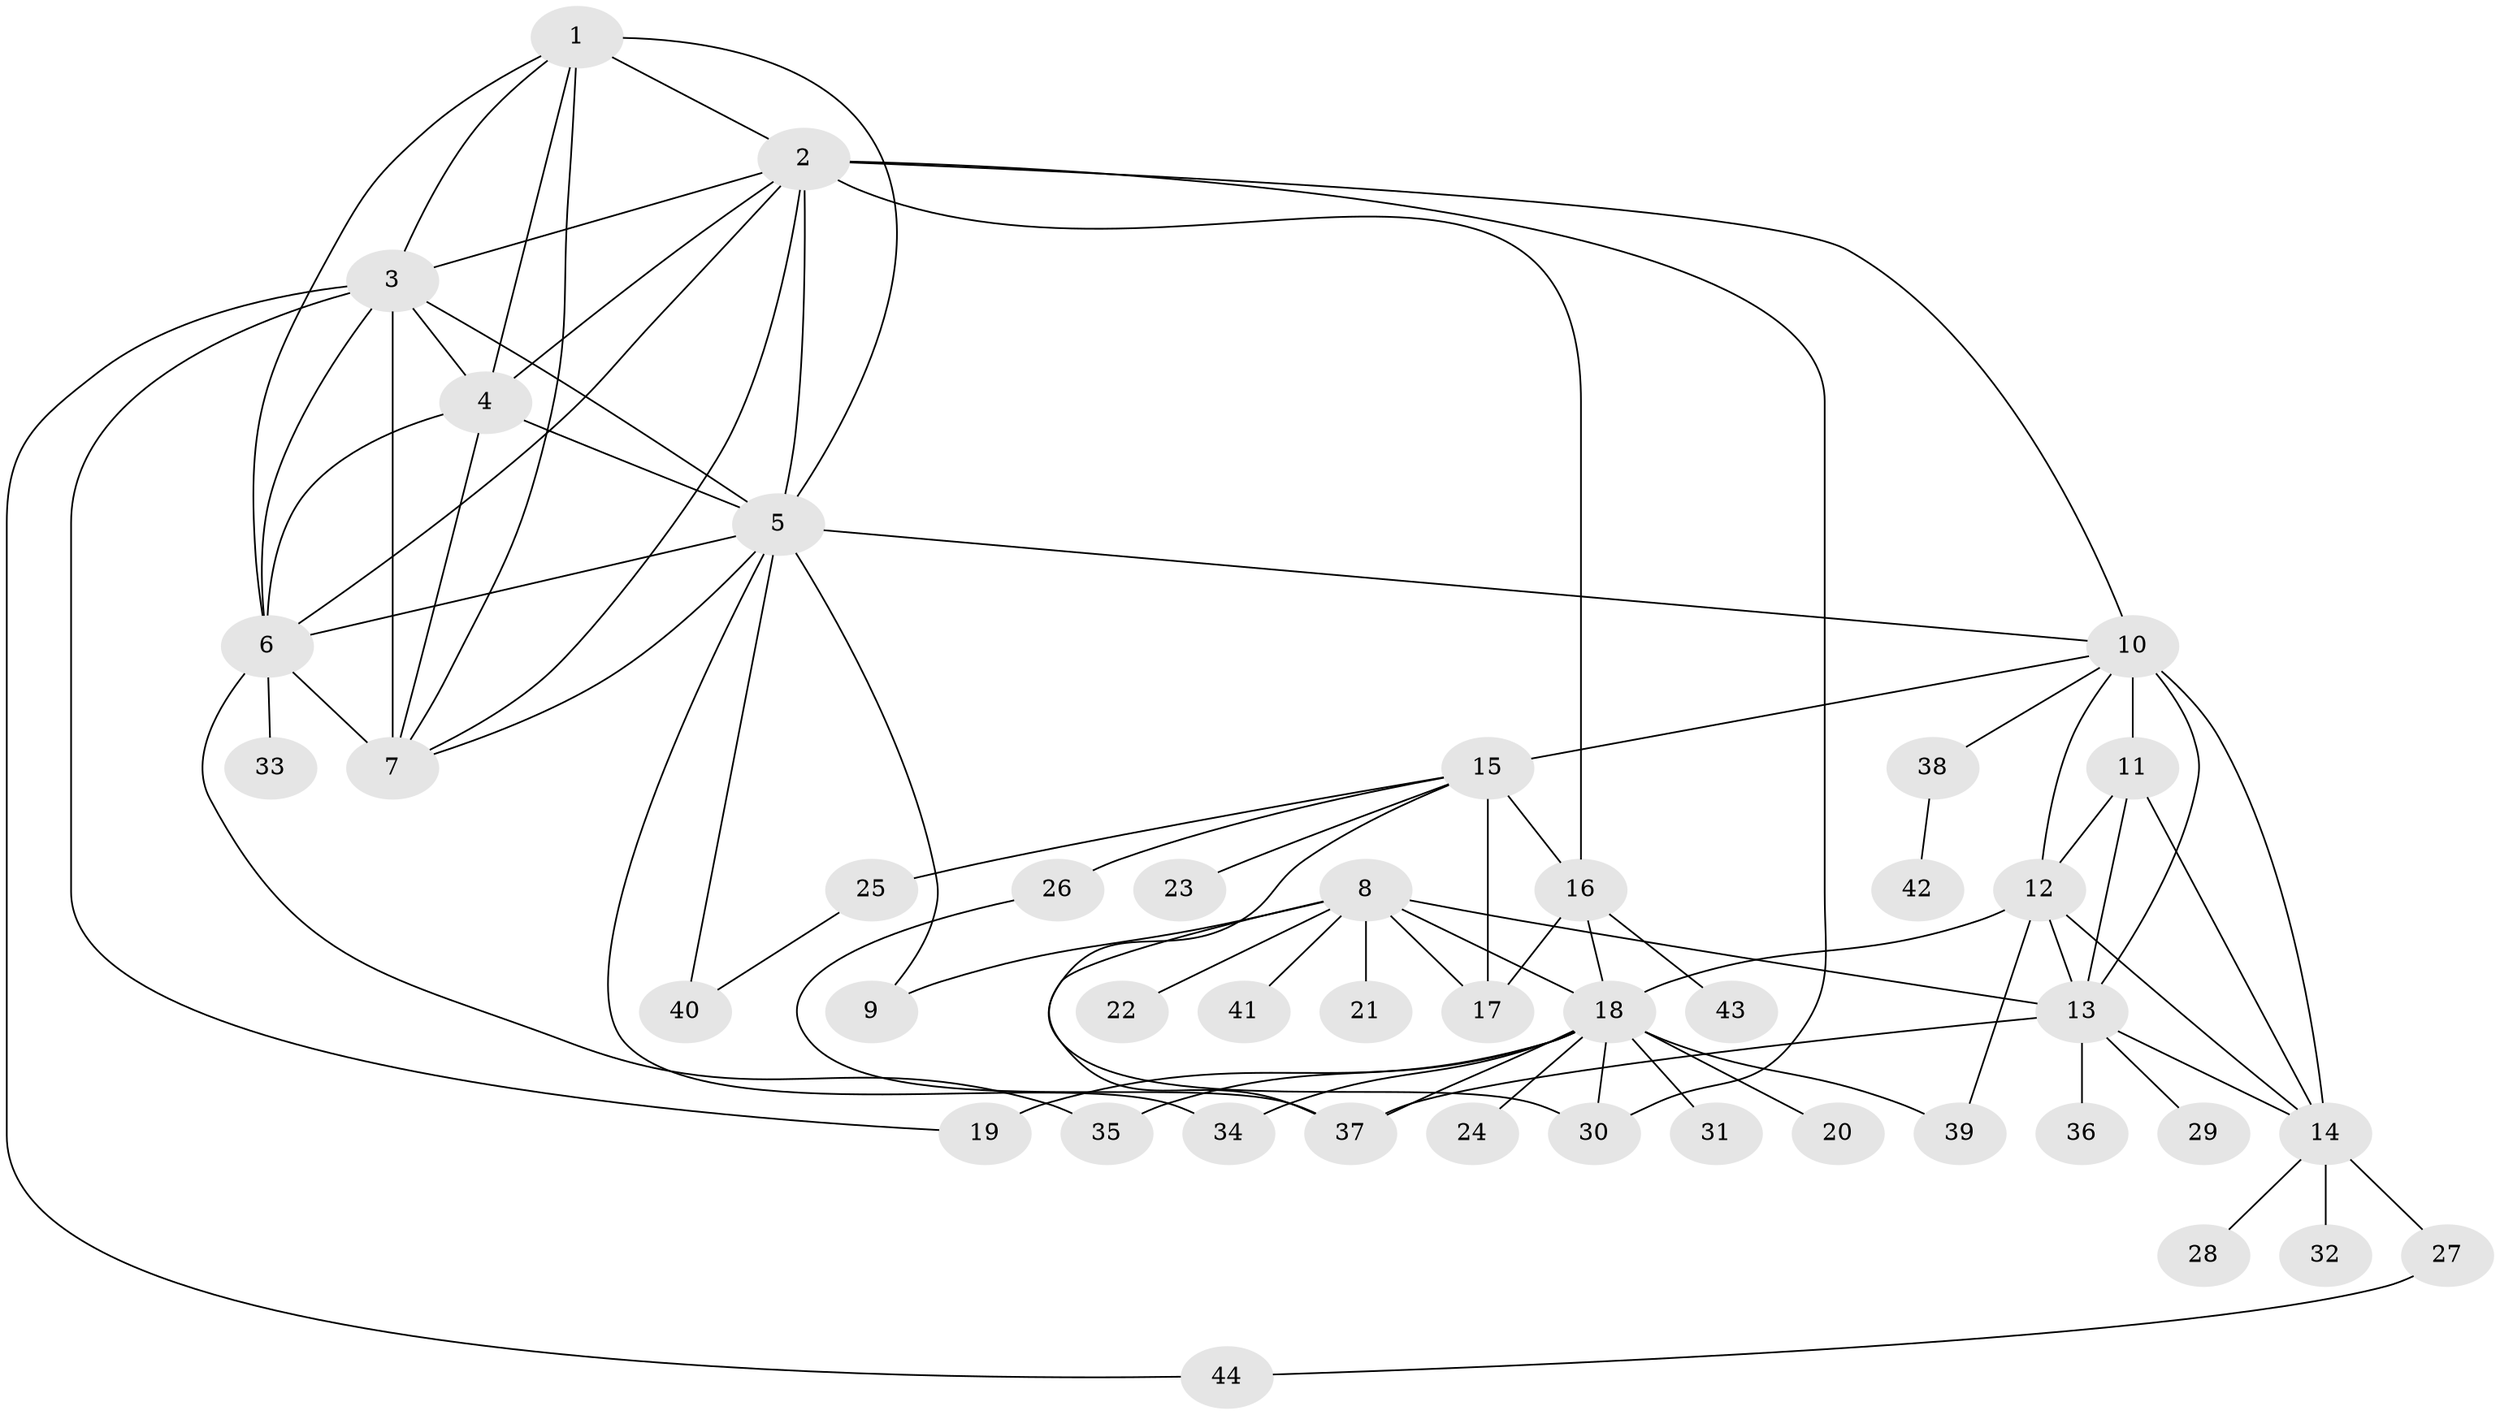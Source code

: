 // original degree distribution, {7: 0.03424657534246575, 11: 0.02054794520547945, 8: 0.03424657534246575, 13: 0.00684931506849315, 9: 0.0547945205479452, 12: 0.0410958904109589, 10: 0.0273972602739726, 6: 0.0136986301369863, 14: 0.00684931506849315, 1: 0.5753424657534246, 2: 0.1506849315068493, 4: 0.0136986301369863, 3: 0.02054794520547945}
// Generated by graph-tools (version 1.1) at 2025/52/03/04/25 22:52:43]
// undirected, 44 vertices, 82 edges
graph export_dot {
  node [color=gray90,style=filled];
  1;
  2;
  3;
  4;
  5;
  6;
  7;
  8;
  9;
  10;
  11;
  12;
  13;
  14;
  15;
  16;
  17;
  18;
  19;
  20;
  21;
  22;
  23;
  24;
  25;
  26;
  27;
  28;
  29;
  30;
  31;
  32;
  33;
  34;
  35;
  36;
  37;
  38;
  39;
  40;
  41;
  42;
  43;
  44;
  1 -- 2 [weight=1.0];
  1 -- 3 [weight=1.0];
  1 -- 4 [weight=1.0];
  1 -- 5 [weight=1.0];
  1 -- 6 [weight=1.0];
  1 -- 7 [weight=1.0];
  2 -- 3 [weight=1.0];
  2 -- 4 [weight=1.0];
  2 -- 5 [weight=1.0];
  2 -- 6 [weight=1.0];
  2 -- 7 [weight=1.0];
  2 -- 10 [weight=1.0];
  2 -- 16 [weight=1.0];
  2 -- 30 [weight=2.0];
  3 -- 4 [weight=1.0];
  3 -- 5 [weight=1.0];
  3 -- 6 [weight=1.0];
  3 -- 7 [weight=5.0];
  3 -- 19 [weight=1.0];
  3 -- 44 [weight=1.0];
  4 -- 5 [weight=1.0];
  4 -- 6 [weight=1.0];
  4 -- 7 [weight=1.0];
  5 -- 6 [weight=1.0];
  5 -- 7 [weight=1.0];
  5 -- 9 [weight=1.0];
  5 -- 10 [weight=1.0];
  5 -- 34 [weight=1.0];
  5 -- 40 [weight=3.0];
  6 -- 7 [weight=1.0];
  6 -- 33 [weight=1.0];
  6 -- 35 [weight=1.0];
  8 -- 9 [weight=6.0];
  8 -- 13 [weight=1.0];
  8 -- 17 [weight=1.0];
  8 -- 18 [weight=1.0];
  8 -- 21 [weight=6.0];
  8 -- 22 [weight=1.0];
  8 -- 37 [weight=1.0];
  8 -- 41 [weight=1.0];
  10 -- 11 [weight=6.0];
  10 -- 12 [weight=3.0];
  10 -- 13 [weight=3.0];
  10 -- 14 [weight=3.0];
  10 -- 15 [weight=1.0];
  10 -- 38 [weight=1.0];
  11 -- 12 [weight=1.0];
  11 -- 13 [weight=1.0];
  11 -- 14 [weight=1.0];
  12 -- 13 [weight=1.0];
  12 -- 14 [weight=1.0];
  12 -- 18 [weight=1.0];
  12 -- 39 [weight=1.0];
  13 -- 14 [weight=1.0];
  13 -- 29 [weight=1.0];
  13 -- 36 [weight=1.0];
  13 -- 37 [weight=1.0];
  14 -- 27 [weight=1.0];
  14 -- 28 [weight=1.0];
  14 -- 32 [weight=3.0];
  15 -- 16 [weight=5.0];
  15 -- 17 [weight=5.0];
  15 -- 23 [weight=1.0];
  15 -- 25 [weight=1.0];
  15 -- 26 [weight=2.0];
  15 -- 30 [weight=1.0];
  16 -- 17 [weight=1.0];
  16 -- 18 [weight=2.0];
  16 -- 43 [weight=1.0];
  18 -- 19 [weight=6.0];
  18 -- 20 [weight=3.0];
  18 -- 24 [weight=3.0];
  18 -- 30 [weight=1.0];
  18 -- 31 [weight=3.0];
  18 -- 34 [weight=3.0];
  18 -- 35 [weight=1.0];
  18 -- 37 [weight=1.0];
  18 -- 39 [weight=1.0];
  25 -- 40 [weight=1.0];
  26 -- 37 [weight=1.0];
  27 -- 44 [weight=1.0];
  38 -- 42 [weight=1.0];
}
